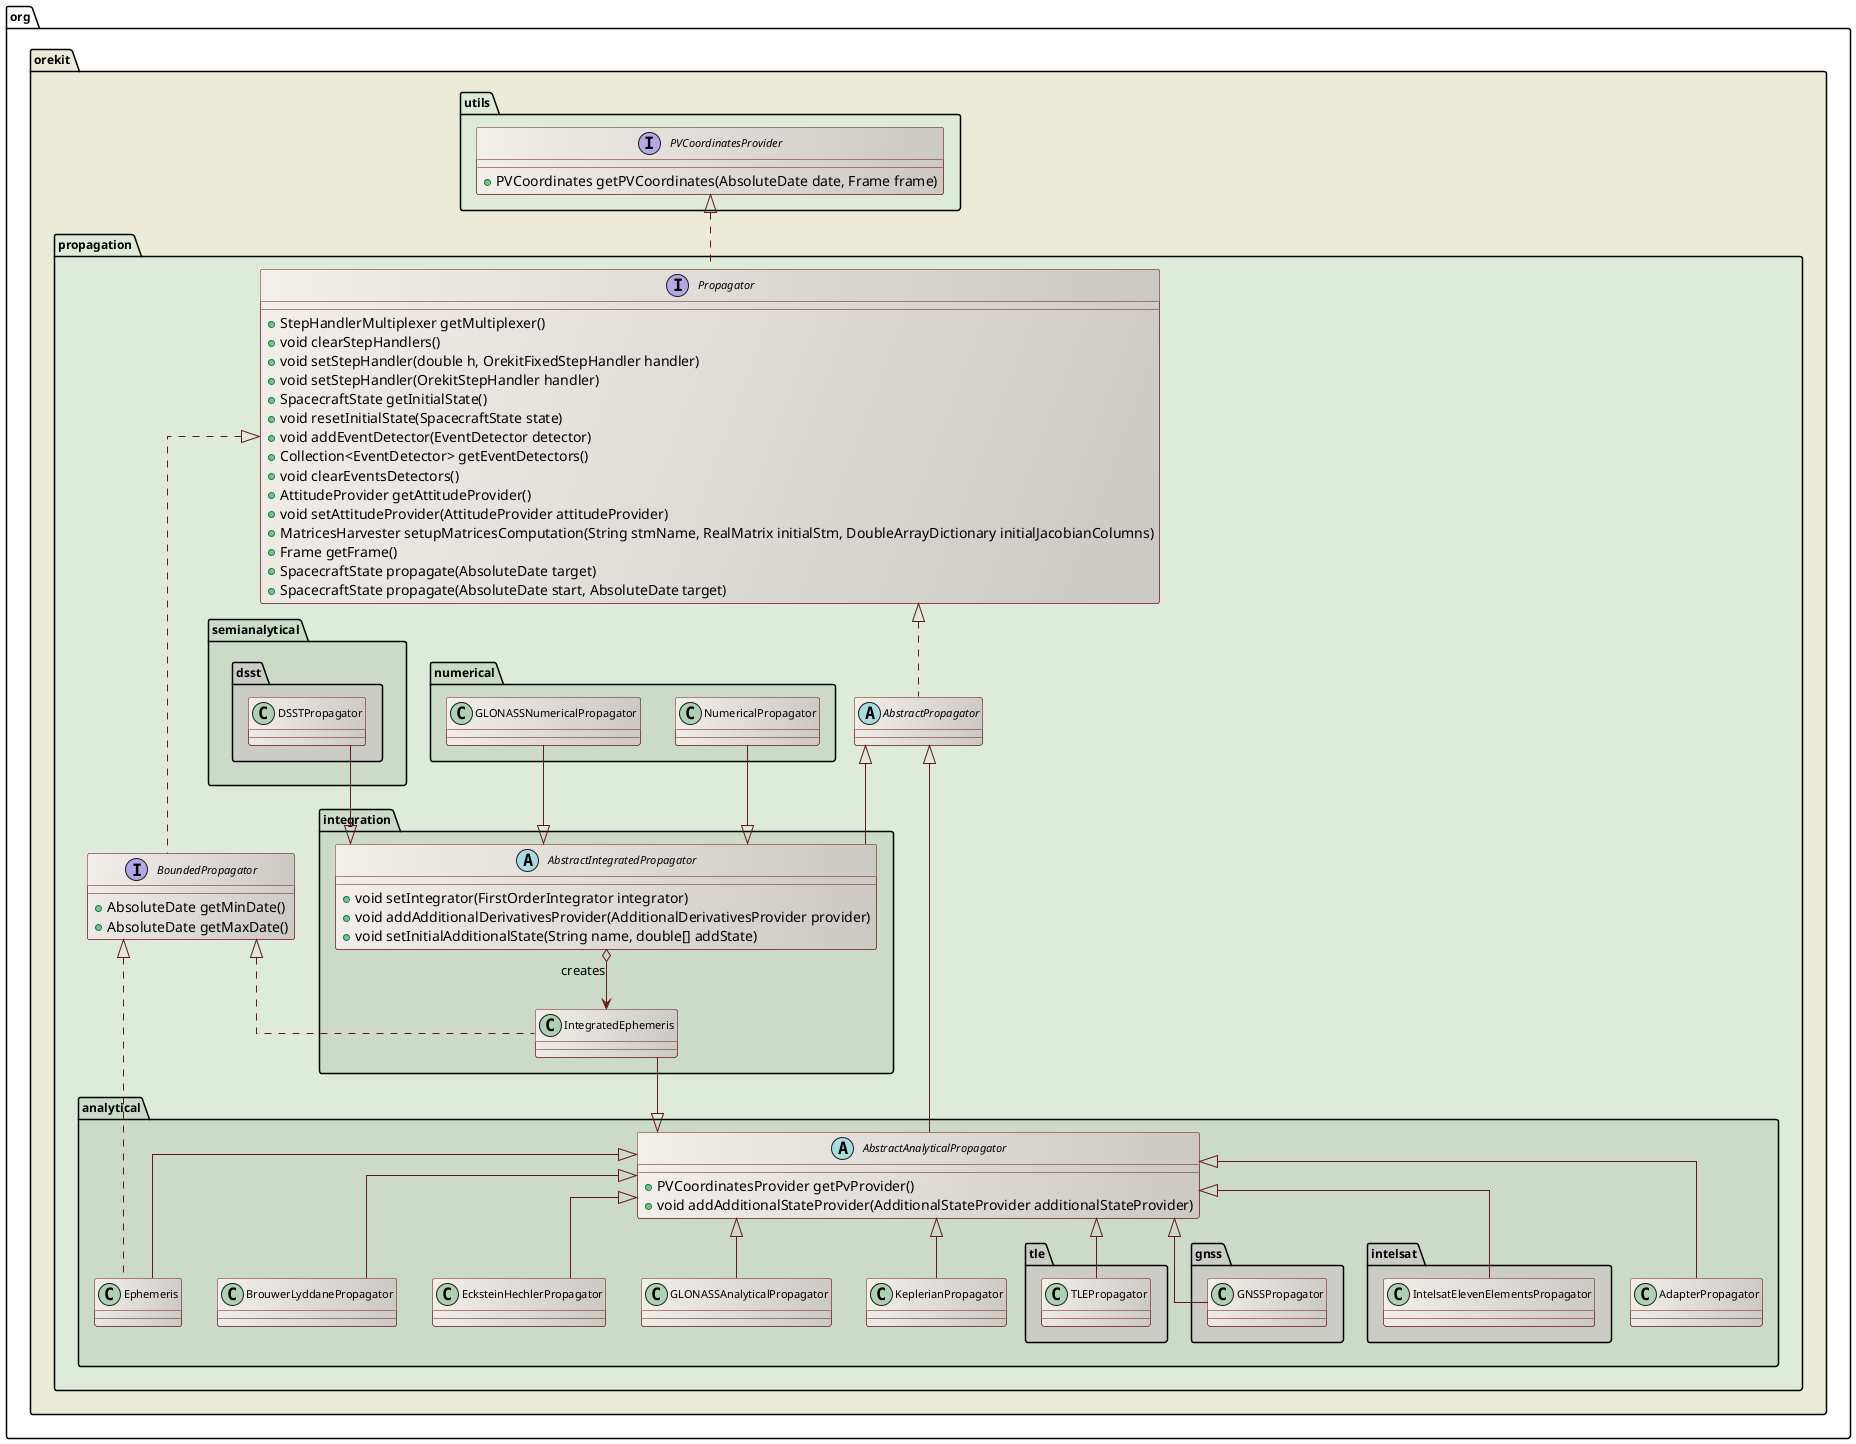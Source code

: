 ' Copyright 2002-2025 CS GROUP
' Licensed to CS GROUP (CS) under one or more
' contributor license agreements.  See the NOTICE file distributed with
' this work for additional information regarding copyright ownership.
' CS licenses this file to You under the Apache License, Version 2.0
' (the "License"); you may not use this file except in compliance with
' the License.  You may obtain a copy of the License at
'
'   http://www.apache.org/licenses/LICENSE-2.0
'
' Unless required by applicable law or agreed to in writing, software
' distributed under the License is distributed on an "AS IS" BASIS,
' WITHOUT WARRANTIES OR CONDITIONS OF ANY KIND, either express or implied.
' See the License for the specific language governing permissions and
' limitations under the License.
 
@startuml

  skinparam svek                  true
  skinparam ClassBackgroundColor  #F3EFEB/CCC9C5
  skinparam ClassArrowColor       #691616
  skinparam ClassBorderColor      #691616
  skinparam NoteBackgroundColor   #F3EFEB
  skinparam NoteBorderColor       #691616
  skinparam NoteFontColor         #691616
  skinparam ClassFontSize         11
  skinparam PackageFontSize       12
  skinparam linetype              ortho

  package org.orekit #ECEBD8 {

    package utils #DDEBD8 {
      interface PVCoordinatesProvider {
        +PVCoordinates getPVCoordinates(AbsoluteDate date, Frame frame)
      }
    }
 
    package propagation #DDEBD8 {
      interface Propagator {
        +StepHandlerMultiplexer getMultiplexer()
        +void clearStepHandlers()
        +void setStepHandler(double h, OrekitFixedStepHandler handler)
        +void setStepHandler(OrekitStepHandler handler)
        +SpacecraftState getInitialState()
        +void resetInitialState(SpacecraftState state)
        +void addEventDetector(EventDetector detector)
        +Collection<EventDetector> getEventDetectors()
        +void clearEventsDetectors()
        +AttitudeProvider getAttitudeProvider()
        +void setAttitudeProvider(AttitudeProvider attitudeProvider)
        +MatricesHarvester setupMatricesComputation(String stmName, RealMatrix initialStm, DoubleArrayDictionary initialJacobianColumns)
        +Frame getFrame()
        +SpacecraftState propagate(AbsoluteDate target)
        +SpacecraftState propagate(AbsoluteDate start, AbsoluteDate target)
      }

      interface BoundedPropagator {
        +AbsoluteDate getMinDate()
        +AbsoluteDate getMaxDate()
      }

      abstract class AbstractPropagator {
      }

      PVCoordinatesProvider <|.. Propagator
      Propagator            <|.. AbstractPropagator
      Propagator            <|.. BoundedPropagator

      package analytical #CBDBC8 {

        abstract class AbstractAnalyticalPropagator {
          +PVCoordinatesProvider getPvProvider()
          +void addAdditionalStateProvider(AdditionalStateProvider additionalStateProvider)
        }

        AbstractPropagator           <|-- AbstractAnalyticalPropagator
        AbstractAnalyticalPropagator <|-- AdapterPropagator
        AbstractAnalyticalPropagator <|-- BrouwerLyddanePropagator
        AbstractAnalyticalPropagator <|-- EcksteinHechlerPropagator
        AbstractAnalyticalPropagator <|-- GLONASSAnalyticalPropagator
        AbstractAnalyticalPropagator <|-- KeplerianPropagator

        AbstractAnalyticalPropagator <|-- Ephemeris
        BoundedPropagator            <|.. Ephemeris

        package tle #CCCCC7 {
          AbstractAnalyticalPropagator <|-- TLEPropagator
        }

        package gnss #CCCCC7 {
          AbstractAnalyticalPropagator <|-- GNSSPropagator
        }

        package intelsat #CCCCC7 {
          AbstractAnalyticalPropagator <|-- IntelsatElevenElementsPropagator
        }

     }

     package integration #CBDBC8 {

       abstract class AbstractIntegratedPropagator {
         +void setIntegrator(FirstOrderIntegrator integrator)
         +void addAdditionalDerivativesProvider(AdditionalDerivativesProvider provider)
         +void setInitialAdditionalState(String name, double[] addState)
       }

       BoundedPropagator <|.. IntegratedEphemeris
       IntegratedEphemeris --|> AbstractAnalyticalPropagator
       AbstractIntegratedPropagator o--> IntegratedEphemeris : creates
       AbstractPropagator  <|-- AbstractIntegratedPropagator

     }

     package semianalytical #CBDBC8 {

       package dsst #CCCCC7 {
         DSSTPropagator --|> AbstractIntegratedPropagator
       }

     }

     package numerical #CBDBC8 {
       NumericalPropagator --|> AbstractIntegratedPropagator
       GLONASSNumericalPropagator  --|> AbstractIntegratedPropagator
     }

   }

@enduml
